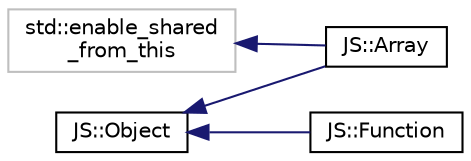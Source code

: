 digraph "Graphical Class Hierarchy"
{
 // LATEX_PDF_SIZE
  bgcolor="transparent";
  edge [fontname="Helvetica",fontsize="10",labelfontname="Helvetica",labelfontsize="10"];
  node [fontname="Helvetica",fontsize="10",shape=record];
  rankdir="LR";
  Node4 [label="std::enable_shared\l_from_this",height=0.2,width=0.4,color="grey75",tooltip=" "];
  Node4 -> Node0 [dir="back",color="midnightblue",fontsize="10",style="solid",fontname="Helvetica"];
  Node0 [label="JS::Array",height=0.2,width=0.4,color="black",URL="$classJS_1_1Array.html",tooltip="Represents a JavaScript-like array object in C++."];
  Node7 [label="JS::Object",height=0.2,width=0.4,color="black",URL="$classJS_1_1Object.html",tooltip="Represents a JavaScript-like object in C++."];
  Node7 -> Node0 [dir="back",color="midnightblue",fontsize="10",style="solid",fontname="Helvetica"];
  Node7 -> Node8 [dir="back",color="midnightblue",fontsize="10",style="solid",fontname="Helvetica"];
  Node8 [label="JS::Function",height=0.2,width=0.4,color="black",URL="$classJS_1_1Function.html",tooltip="Represents a JavaScript-like function object in C++."];
}
